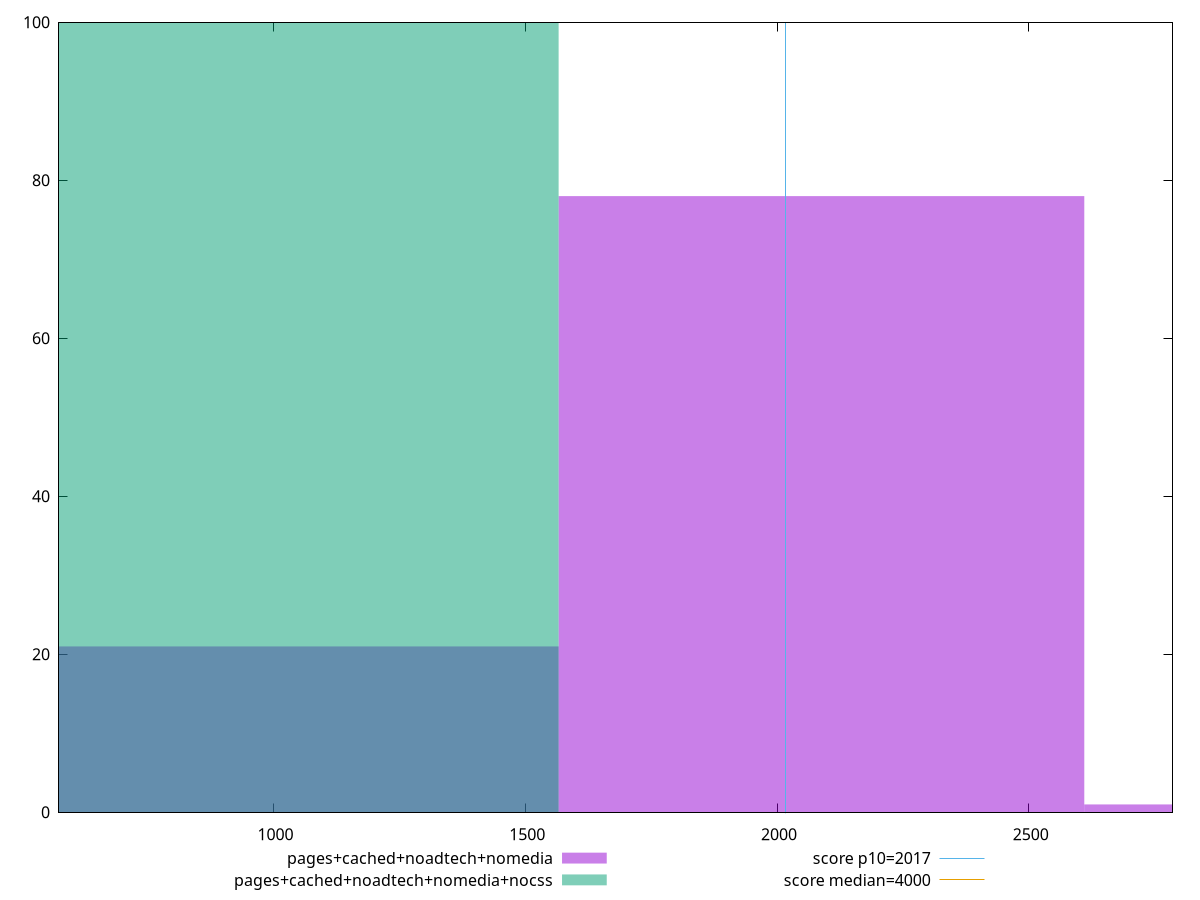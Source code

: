 reset

$pagesCachedNoadtechNomedia <<EOF
2088.0835351224337 78
1044.0417675612168 21
3132.1253026836503 1
EOF

$pagesCachedNoadtechNomediaNocss <<EOF
1044.0417675612168 100
EOF

set key outside below
set boxwidth 1044.0417675612168
set xrange [573.7360000000002:2785.308]
set yrange [0:100]
set trange [0:100]
set style fill transparent solid 0.5 noborder

set parametric
set terminal svg size 640, 500 enhanced background rgb 'white'
set output "report_00009_2021-02-08T22-37-41.559Z/mainthread-work-breakdown/comparison/histogram/3_vs_4.svg"

plot $pagesCachedNoadtechNomedia title "pages+cached+noadtech+nomedia" with boxes, \
     $pagesCachedNoadtechNomediaNocss title "pages+cached+noadtech+nomedia+nocss" with boxes, \
     2017,t title "score p10=2017", \
     4000,t title "score median=4000"

reset
